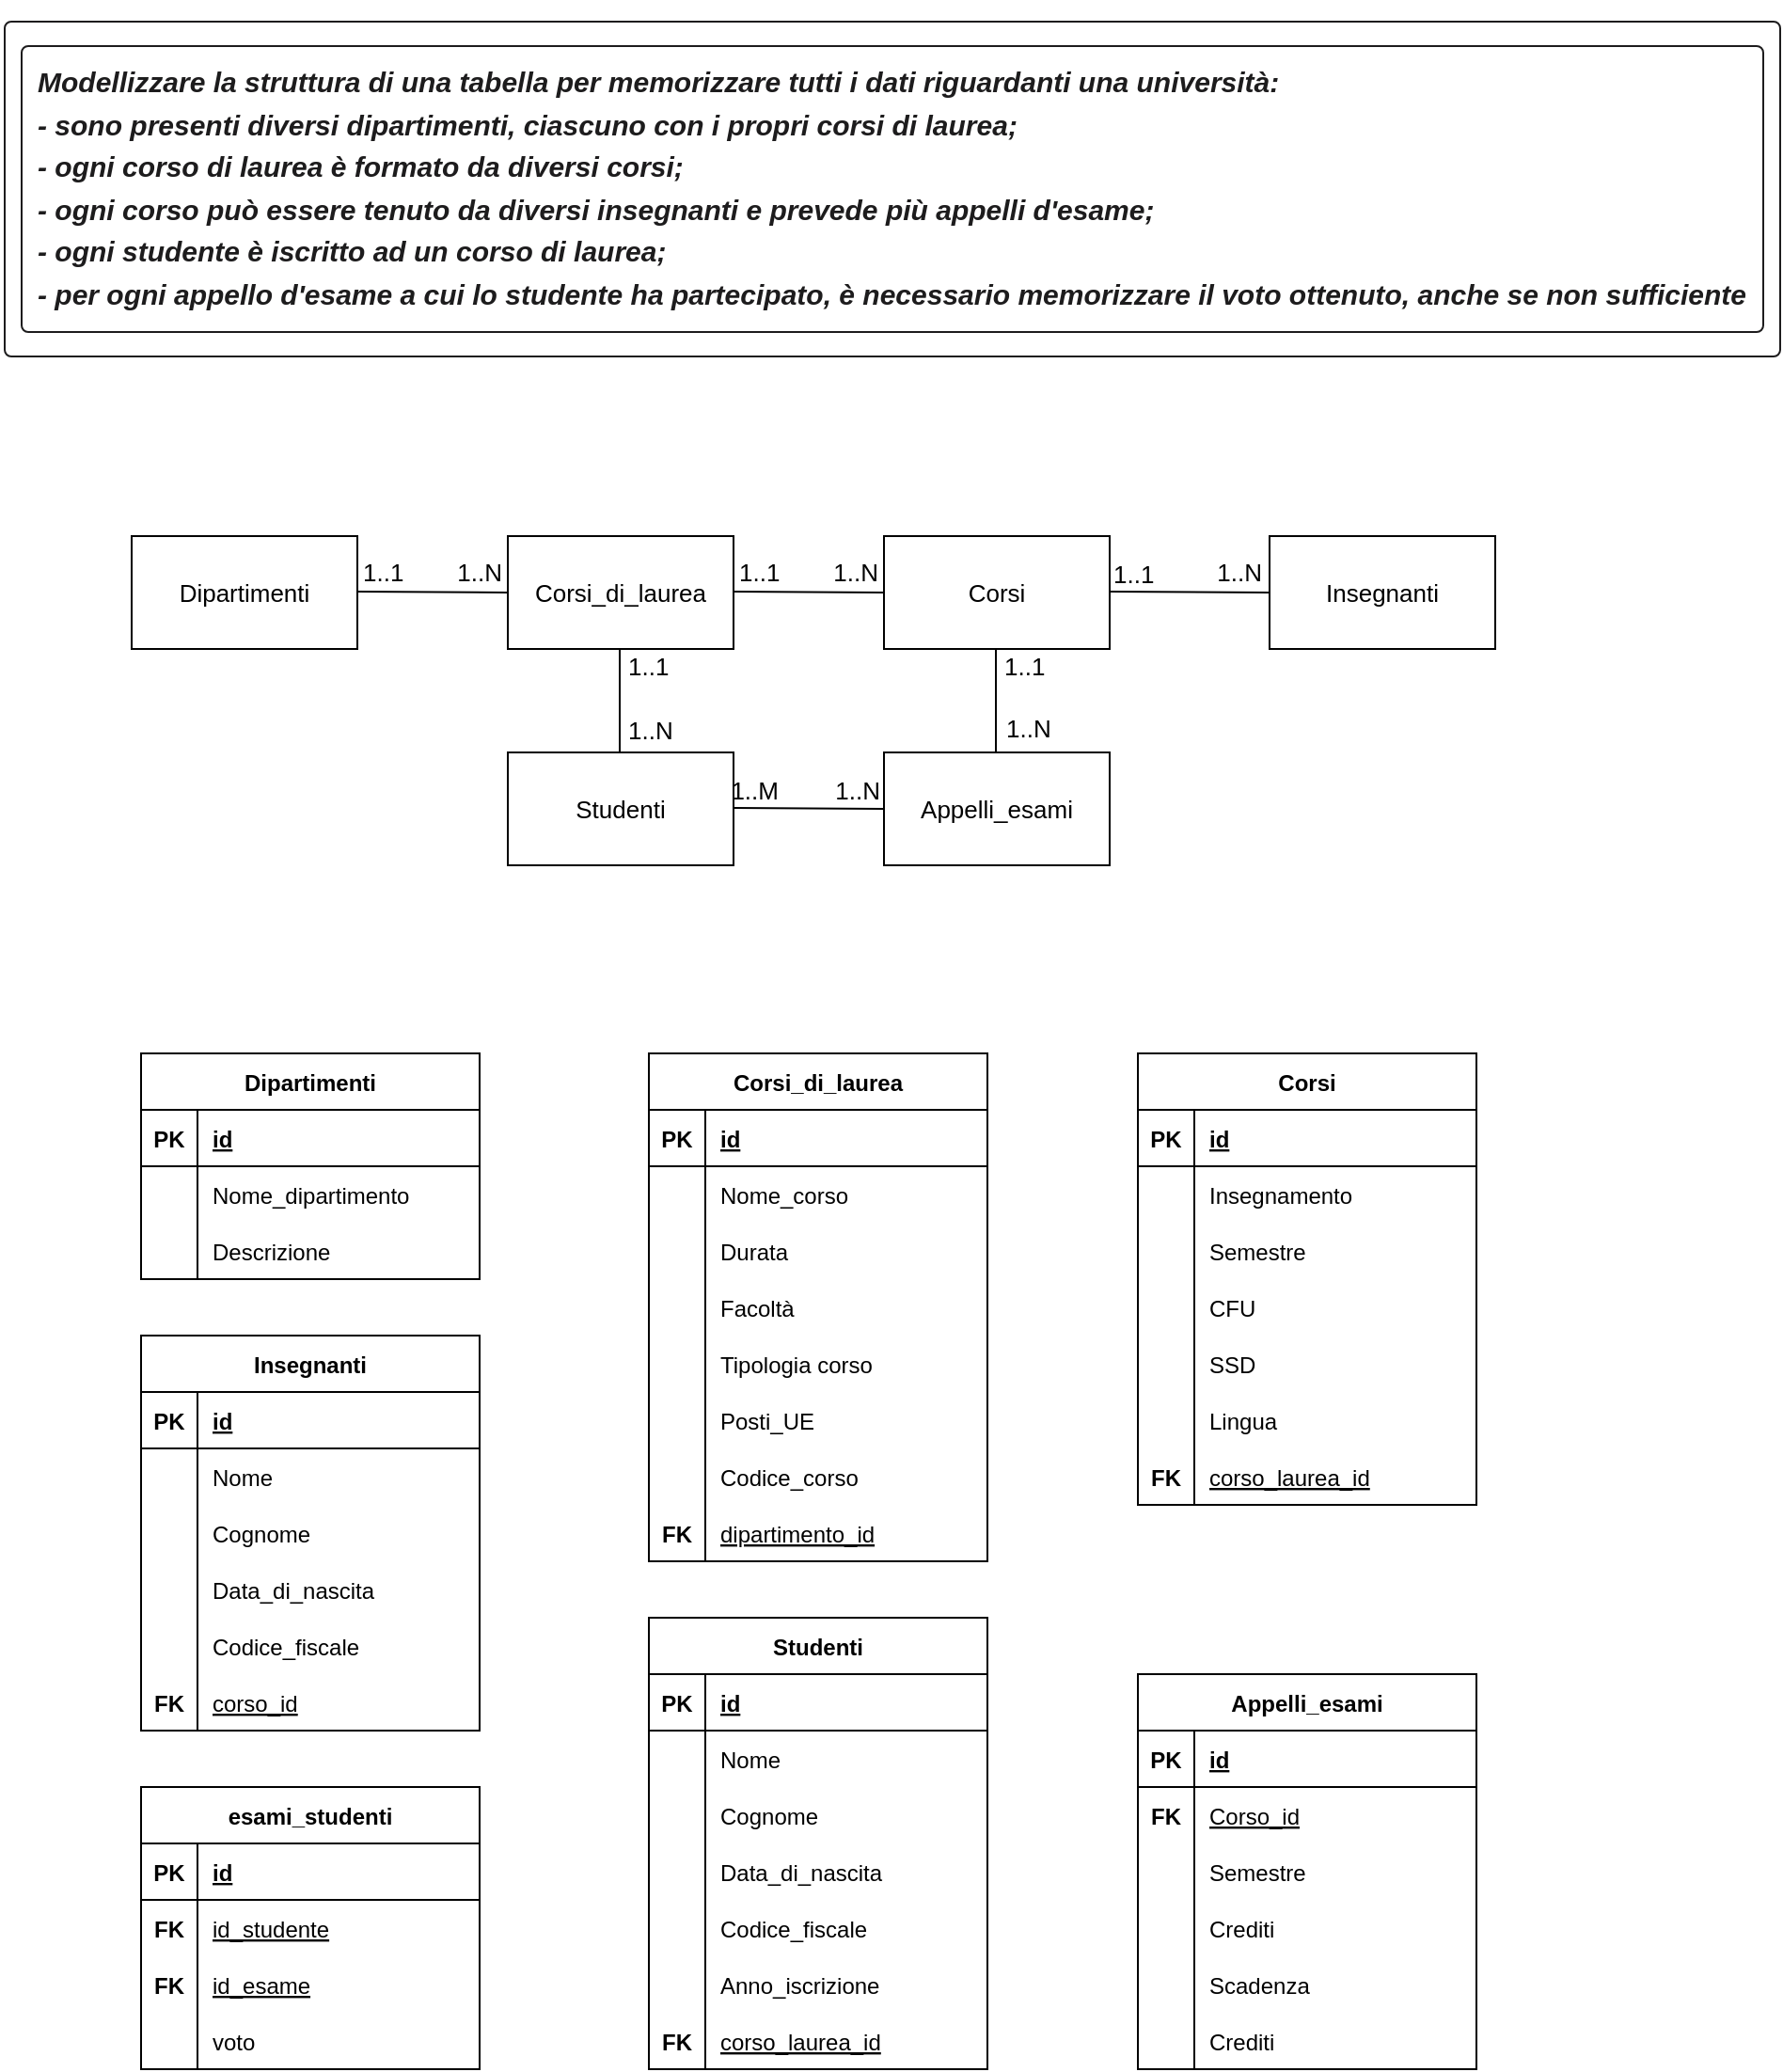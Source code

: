 <mxfile version="16.2.4" type="device"><diagram id="3vJoPEsGkjB1TqXVkIQj" name="Page-1"><mxGraphModel dx="1217" dy="635" grid="1" gridSize="10" guides="1" tooltips="1" connect="1" arrows="1" fold="1" page="1" pageScale="1" pageWidth="827" pageHeight="1169" math="0" shadow="0"><root><mxCell id="0"/><mxCell id="1" parent="0"/><mxCell id="lKMmhlpcM8oEDnLQY3LL-1" value="Dipartimenti" style="rounded=0;whiteSpace=wrap;html=1;fontSize=13;" parent="1" vertex="1"><mxGeometry x="125" y="285" width="120" height="60" as="geometry"/></mxCell><mxCell id="lKMmhlpcM8oEDnLQY3LL-2" value="Corsi" style="rounded=0;whiteSpace=wrap;html=1;fontSize=13;" parent="1" vertex="1"><mxGeometry x="525" y="285" width="120" height="60" as="geometry"/></mxCell><mxCell id="lKMmhlpcM8oEDnLQY3LL-3" value="Corsi_di_laurea" style="rounded=0;whiteSpace=wrap;html=1;fontSize=13;" parent="1" vertex="1"><mxGeometry x="325" y="285" width="120" height="60" as="geometry"/></mxCell><mxCell id="lKMmhlpcM8oEDnLQY3LL-4" value="Insegnanti" style="rounded=0;whiteSpace=wrap;html=1;fontSize=13;" parent="1" vertex="1"><mxGeometry x="730" y="285" width="120" height="60" as="geometry"/></mxCell><mxCell id="lKMmhlpcM8oEDnLQY3LL-8" value="" style="endArrow=none;html=1;rounded=0;fontSize=13;" parent="1" edge="1"><mxGeometry relative="1" as="geometry"><mxPoint x="245" y="314.5" as="sourcePoint"/><mxPoint x="325" y="315" as="targetPoint"/></mxGeometry></mxCell><mxCell id="lKMmhlpcM8oEDnLQY3LL-9" value="1..1" style="resizable=0;html=1;align=left;verticalAlign=bottom;fontSize=13;" parent="lKMmhlpcM8oEDnLQY3LL-8" connectable="0" vertex="1"><mxGeometry x="-1" relative="1" as="geometry"><mxPoint x="1" as="offset"/></mxGeometry></mxCell><mxCell id="lKMmhlpcM8oEDnLQY3LL-10" value="1..N" style="resizable=0;html=1;align=right;verticalAlign=bottom;fontSize=13;" parent="lKMmhlpcM8oEDnLQY3LL-8" connectable="0" vertex="1"><mxGeometry x="1" relative="1" as="geometry"><mxPoint x="-2" as="offset"/></mxGeometry></mxCell><mxCell id="lKMmhlpcM8oEDnLQY3LL-11" value="" style="endArrow=none;html=1;rounded=0;entryX=0;entryY=0.5;entryDx=0;entryDy=0;fontSize=13;" parent="1" target="lKMmhlpcM8oEDnLQY3LL-4" edge="1"><mxGeometry relative="1" as="geometry"><mxPoint x="645" y="314.5" as="sourcePoint"/><mxPoint x="725" y="315" as="targetPoint"/></mxGeometry></mxCell><mxCell id="lKMmhlpcM8oEDnLQY3LL-13" value="1..N" style="resizable=0;html=1;align=right;verticalAlign=bottom;fontSize=13;" parent="lKMmhlpcM8oEDnLQY3LL-11" connectable="0" vertex="1"><mxGeometry x="1" relative="1" as="geometry"><mxPoint x="-3" as="offset"/></mxGeometry></mxCell><mxCell id="lKMmhlpcM8oEDnLQY3LL-14" value="" style="endArrow=none;html=1;rounded=0;fontSize=13;" parent="1" edge="1"><mxGeometry relative="1" as="geometry"><mxPoint x="445" y="314.5" as="sourcePoint"/><mxPoint x="525" y="315" as="targetPoint"/></mxGeometry></mxCell><mxCell id="lKMmhlpcM8oEDnLQY3LL-15" value="1..1" style="resizable=0;html=1;align=left;verticalAlign=bottom;fontSize=13;" parent="lKMmhlpcM8oEDnLQY3LL-14" connectable="0" vertex="1"><mxGeometry x="-1" relative="1" as="geometry"><mxPoint x="1" as="offset"/></mxGeometry></mxCell><mxCell id="lKMmhlpcM8oEDnLQY3LL-16" value="1..N" style="resizable=0;html=1;align=right;verticalAlign=bottom;fontSize=13;" parent="lKMmhlpcM8oEDnLQY3LL-14" connectable="0" vertex="1"><mxGeometry x="1" relative="1" as="geometry"><mxPoint x="-2" as="offset"/></mxGeometry></mxCell><mxCell id="lKMmhlpcM8oEDnLQY3LL-17" value="Dipartimenti" style="shape=table;startSize=30;container=1;collapsible=1;childLayout=tableLayout;fixedRows=1;rowLines=0;fontStyle=1;align=center;resizeLast=1;" parent="1" vertex="1"><mxGeometry x="130" y="560" width="180" height="120" as="geometry"/></mxCell><mxCell id="lKMmhlpcM8oEDnLQY3LL-18" value="" style="shape=tableRow;horizontal=0;startSize=0;swimlaneHead=0;swimlaneBody=0;fillColor=none;collapsible=0;dropTarget=0;points=[[0,0.5],[1,0.5]];portConstraint=eastwest;top=0;left=0;right=0;bottom=1;" parent="lKMmhlpcM8oEDnLQY3LL-17" vertex="1"><mxGeometry y="30" width="180" height="30" as="geometry"/></mxCell><mxCell id="lKMmhlpcM8oEDnLQY3LL-19" value="PK" style="shape=partialRectangle;connectable=0;fillColor=none;top=0;left=0;bottom=0;right=0;fontStyle=1;overflow=hidden;" parent="lKMmhlpcM8oEDnLQY3LL-18" vertex="1"><mxGeometry width="30" height="30" as="geometry"><mxRectangle width="30" height="30" as="alternateBounds"/></mxGeometry></mxCell><mxCell id="lKMmhlpcM8oEDnLQY3LL-20" value="id" style="shape=partialRectangle;connectable=0;fillColor=none;top=0;left=0;bottom=0;right=0;align=left;spacingLeft=6;fontStyle=5;overflow=hidden;" parent="lKMmhlpcM8oEDnLQY3LL-18" vertex="1"><mxGeometry x="30" width="150" height="30" as="geometry"><mxRectangle width="150" height="30" as="alternateBounds"/></mxGeometry></mxCell><mxCell id="lKMmhlpcM8oEDnLQY3LL-21" value="" style="shape=tableRow;horizontal=0;startSize=0;swimlaneHead=0;swimlaneBody=0;fillColor=none;collapsible=0;dropTarget=0;points=[[0,0.5],[1,0.5]];portConstraint=eastwest;top=0;left=0;right=0;bottom=0;" parent="lKMmhlpcM8oEDnLQY3LL-17" vertex="1"><mxGeometry y="60" width="180" height="30" as="geometry"/></mxCell><mxCell id="lKMmhlpcM8oEDnLQY3LL-22" value="" style="shape=partialRectangle;connectable=0;fillColor=none;top=0;left=0;bottom=0;right=0;editable=1;overflow=hidden;" parent="lKMmhlpcM8oEDnLQY3LL-21" vertex="1"><mxGeometry width="30" height="30" as="geometry"><mxRectangle width="30" height="30" as="alternateBounds"/></mxGeometry></mxCell><mxCell id="lKMmhlpcM8oEDnLQY3LL-23" value="Nome_dipartimento" style="shape=partialRectangle;connectable=0;fillColor=none;top=0;left=0;bottom=0;right=0;align=left;spacingLeft=6;overflow=hidden;" parent="lKMmhlpcM8oEDnLQY3LL-21" vertex="1"><mxGeometry x="30" width="150" height="30" as="geometry"><mxRectangle width="150" height="30" as="alternateBounds"/></mxGeometry></mxCell><mxCell id="lKMmhlpcM8oEDnLQY3LL-24" value="" style="shape=tableRow;horizontal=0;startSize=0;swimlaneHead=0;swimlaneBody=0;fillColor=none;collapsible=0;dropTarget=0;points=[[0,0.5],[1,0.5]];portConstraint=eastwest;top=0;left=0;right=0;bottom=0;" parent="lKMmhlpcM8oEDnLQY3LL-17" vertex="1"><mxGeometry y="90" width="180" height="30" as="geometry"/></mxCell><mxCell id="lKMmhlpcM8oEDnLQY3LL-25" value="" style="shape=partialRectangle;connectable=0;fillColor=none;top=0;left=0;bottom=0;right=0;editable=1;overflow=hidden;" parent="lKMmhlpcM8oEDnLQY3LL-24" vertex="1"><mxGeometry width="30" height="30" as="geometry"><mxRectangle width="30" height="30" as="alternateBounds"/></mxGeometry></mxCell><mxCell id="lKMmhlpcM8oEDnLQY3LL-26" value="Descrizione" style="shape=partialRectangle;connectable=0;fillColor=none;top=0;left=0;bottom=0;right=0;align=left;spacingLeft=6;overflow=hidden;" parent="lKMmhlpcM8oEDnLQY3LL-24" vertex="1"><mxGeometry x="30" width="150" height="30" as="geometry"><mxRectangle width="150" height="30" as="alternateBounds"/></mxGeometry></mxCell><mxCell id="lKMmhlpcM8oEDnLQY3LL-30" value="Corsi_di_laurea" style="shape=table;startSize=30;container=1;collapsible=1;childLayout=tableLayout;fixedRows=1;rowLines=0;fontStyle=1;align=center;resizeLast=1;" parent="1" vertex="1"><mxGeometry x="400" y="560" width="180" height="270" as="geometry"/></mxCell><mxCell id="lKMmhlpcM8oEDnLQY3LL-31" value="" style="shape=tableRow;horizontal=0;startSize=0;swimlaneHead=0;swimlaneBody=0;fillColor=none;collapsible=0;dropTarget=0;points=[[0,0.5],[1,0.5]];portConstraint=eastwest;top=0;left=0;right=0;bottom=1;" parent="lKMmhlpcM8oEDnLQY3LL-30" vertex="1"><mxGeometry y="30" width="180" height="30" as="geometry"/></mxCell><mxCell id="lKMmhlpcM8oEDnLQY3LL-32" value="PK" style="shape=partialRectangle;connectable=0;fillColor=none;top=0;left=0;bottom=0;right=0;fontStyle=1;overflow=hidden;" parent="lKMmhlpcM8oEDnLQY3LL-31" vertex="1"><mxGeometry width="30" height="30" as="geometry"><mxRectangle width="30" height="30" as="alternateBounds"/></mxGeometry></mxCell><mxCell id="lKMmhlpcM8oEDnLQY3LL-33" value="id" style="shape=partialRectangle;connectable=0;fillColor=none;top=0;left=0;bottom=0;right=0;align=left;spacingLeft=6;fontStyle=5;overflow=hidden;" parent="lKMmhlpcM8oEDnLQY3LL-31" vertex="1"><mxGeometry x="30" width="150" height="30" as="geometry"><mxRectangle width="150" height="30" as="alternateBounds"/></mxGeometry></mxCell><mxCell id="lKMmhlpcM8oEDnLQY3LL-34" value="" style="shape=tableRow;horizontal=0;startSize=0;swimlaneHead=0;swimlaneBody=0;fillColor=none;collapsible=0;dropTarget=0;points=[[0,0.5],[1,0.5]];portConstraint=eastwest;top=0;left=0;right=0;bottom=0;" parent="lKMmhlpcM8oEDnLQY3LL-30" vertex="1"><mxGeometry y="60" width="180" height="30" as="geometry"/></mxCell><mxCell id="lKMmhlpcM8oEDnLQY3LL-35" value="" style="shape=partialRectangle;connectable=0;fillColor=none;top=0;left=0;bottom=0;right=0;editable=1;overflow=hidden;" parent="lKMmhlpcM8oEDnLQY3LL-34" vertex="1"><mxGeometry width="30" height="30" as="geometry"><mxRectangle width="30" height="30" as="alternateBounds"/></mxGeometry></mxCell><mxCell id="lKMmhlpcM8oEDnLQY3LL-36" value="Nome_corso" style="shape=partialRectangle;connectable=0;fillColor=none;top=0;left=0;bottom=0;right=0;align=left;spacingLeft=6;overflow=hidden;" parent="lKMmhlpcM8oEDnLQY3LL-34" vertex="1"><mxGeometry x="30" width="150" height="30" as="geometry"><mxRectangle width="150" height="30" as="alternateBounds"/></mxGeometry></mxCell><mxCell id="lKMmhlpcM8oEDnLQY3LL-37" value="" style="shape=tableRow;horizontal=0;startSize=0;swimlaneHead=0;swimlaneBody=0;fillColor=none;collapsible=0;dropTarget=0;points=[[0,0.5],[1,0.5]];portConstraint=eastwest;top=0;left=0;right=0;bottom=0;" parent="lKMmhlpcM8oEDnLQY3LL-30" vertex="1"><mxGeometry y="90" width="180" height="30" as="geometry"/></mxCell><mxCell id="lKMmhlpcM8oEDnLQY3LL-38" value="" style="shape=partialRectangle;connectable=0;fillColor=none;top=0;left=0;bottom=0;right=0;editable=1;overflow=hidden;" parent="lKMmhlpcM8oEDnLQY3LL-37" vertex="1"><mxGeometry width="30" height="30" as="geometry"><mxRectangle width="30" height="30" as="alternateBounds"/></mxGeometry></mxCell><mxCell id="lKMmhlpcM8oEDnLQY3LL-39" value="Durata" style="shape=partialRectangle;connectable=0;fillColor=none;top=0;left=0;bottom=0;right=0;align=left;spacingLeft=6;overflow=hidden;" parent="lKMmhlpcM8oEDnLQY3LL-37" vertex="1"><mxGeometry x="30" width="150" height="30" as="geometry"><mxRectangle width="150" height="30" as="alternateBounds"/></mxGeometry></mxCell><mxCell id="lKMmhlpcM8oEDnLQY3LL-40" value="" style="shape=tableRow;horizontal=0;startSize=0;swimlaneHead=0;swimlaneBody=0;fillColor=none;collapsible=0;dropTarget=0;points=[[0,0.5],[1,0.5]];portConstraint=eastwest;top=0;left=0;right=0;bottom=0;" parent="lKMmhlpcM8oEDnLQY3LL-30" vertex="1"><mxGeometry y="120" width="180" height="30" as="geometry"/></mxCell><mxCell id="lKMmhlpcM8oEDnLQY3LL-41" value="" style="shape=partialRectangle;connectable=0;fillColor=none;top=0;left=0;bottom=0;right=0;editable=1;overflow=hidden;" parent="lKMmhlpcM8oEDnLQY3LL-40" vertex="1"><mxGeometry width="30" height="30" as="geometry"><mxRectangle width="30" height="30" as="alternateBounds"/></mxGeometry></mxCell><mxCell id="lKMmhlpcM8oEDnLQY3LL-42" value="Facoltà" style="shape=partialRectangle;connectable=0;fillColor=none;top=0;left=0;bottom=0;right=0;align=left;spacingLeft=6;overflow=hidden;" parent="lKMmhlpcM8oEDnLQY3LL-40" vertex="1"><mxGeometry x="30" width="150" height="30" as="geometry"><mxRectangle width="150" height="30" as="alternateBounds"/></mxGeometry></mxCell><mxCell id="lKMmhlpcM8oEDnLQY3LL-153" value="" style="shape=tableRow;horizontal=0;startSize=0;swimlaneHead=0;swimlaneBody=0;fillColor=none;collapsible=0;dropTarget=0;points=[[0,0.5],[1,0.5]];portConstraint=eastwest;top=0;left=0;right=0;bottom=0;" parent="lKMmhlpcM8oEDnLQY3LL-30" vertex="1"><mxGeometry y="150" width="180" height="30" as="geometry"/></mxCell><mxCell id="lKMmhlpcM8oEDnLQY3LL-154" value="" style="shape=partialRectangle;connectable=0;fillColor=none;top=0;left=0;bottom=0;right=0;editable=1;overflow=hidden;" parent="lKMmhlpcM8oEDnLQY3LL-153" vertex="1"><mxGeometry width="30" height="30" as="geometry"><mxRectangle width="30" height="30" as="alternateBounds"/></mxGeometry></mxCell><mxCell id="lKMmhlpcM8oEDnLQY3LL-155" value="Tipologia corso" style="shape=partialRectangle;connectable=0;fillColor=none;top=0;left=0;bottom=0;right=0;align=left;spacingLeft=6;overflow=hidden;" parent="lKMmhlpcM8oEDnLQY3LL-153" vertex="1"><mxGeometry x="30" width="150" height="30" as="geometry"><mxRectangle width="150" height="30" as="alternateBounds"/></mxGeometry></mxCell><mxCell id="lKMmhlpcM8oEDnLQY3LL-156" value="" style="shape=tableRow;horizontal=0;startSize=0;swimlaneHead=0;swimlaneBody=0;fillColor=none;collapsible=0;dropTarget=0;points=[[0,0.5],[1,0.5]];portConstraint=eastwest;top=0;left=0;right=0;bottom=0;" parent="lKMmhlpcM8oEDnLQY3LL-30" vertex="1"><mxGeometry y="180" width="180" height="30" as="geometry"/></mxCell><mxCell id="lKMmhlpcM8oEDnLQY3LL-157" value="" style="shape=partialRectangle;connectable=0;fillColor=none;top=0;left=0;bottom=0;right=0;editable=1;overflow=hidden;" parent="lKMmhlpcM8oEDnLQY3LL-156" vertex="1"><mxGeometry width="30" height="30" as="geometry"><mxRectangle width="30" height="30" as="alternateBounds"/></mxGeometry></mxCell><mxCell id="lKMmhlpcM8oEDnLQY3LL-158" value="Posti_UE" style="shape=partialRectangle;connectable=0;fillColor=none;top=0;left=0;bottom=0;right=0;align=left;spacingLeft=6;overflow=hidden;" parent="lKMmhlpcM8oEDnLQY3LL-156" vertex="1"><mxGeometry x="30" width="150" height="30" as="geometry"><mxRectangle width="150" height="30" as="alternateBounds"/></mxGeometry></mxCell><mxCell id="lKMmhlpcM8oEDnLQY3LL-159" value="" style="shape=tableRow;horizontal=0;startSize=0;swimlaneHead=0;swimlaneBody=0;fillColor=none;collapsible=0;dropTarget=0;points=[[0,0.5],[1,0.5]];portConstraint=eastwest;top=0;left=0;right=0;bottom=0;" parent="lKMmhlpcM8oEDnLQY3LL-30" vertex="1"><mxGeometry y="210" width="180" height="30" as="geometry"/></mxCell><mxCell id="lKMmhlpcM8oEDnLQY3LL-160" value="" style="shape=partialRectangle;connectable=0;fillColor=none;top=0;left=0;bottom=0;right=0;editable=1;overflow=hidden;" parent="lKMmhlpcM8oEDnLQY3LL-159" vertex="1"><mxGeometry width="30" height="30" as="geometry"><mxRectangle width="30" height="30" as="alternateBounds"/></mxGeometry></mxCell><mxCell id="lKMmhlpcM8oEDnLQY3LL-161" value="Codice_corso" style="shape=partialRectangle;connectable=0;fillColor=none;top=0;left=0;bottom=0;right=0;align=left;spacingLeft=6;overflow=hidden;" parent="lKMmhlpcM8oEDnLQY3LL-159" vertex="1"><mxGeometry x="30" width="150" height="30" as="geometry"><mxRectangle width="150" height="30" as="alternateBounds"/></mxGeometry></mxCell><mxCell id="lKMmhlpcM8oEDnLQY3LL-162" value="" style="shape=tableRow;horizontal=0;startSize=0;swimlaneHead=0;swimlaneBody=0;fillColor=none;collapsible=0;dropTarget=0;points=[[0,0.5],[1,0.5]];portConstraint=eastwest;top=0;left=0;right=0;bottom=0;" parent="lKMmhlpcM8oEDnLQY3LL-30" vertex="1"><mxGeometry y="240" width="180" height="30" as="geometry"/></mxCell><mxCell id="lKMmhlpcM8oEDnLQY3LL-163" value="FK" style="shape=partialRectangle;connectable=0;fillColor=none;top=0;left=0;bottom=0;right=0;editable=1;overflow=hidden;fontStyle=1" parent="lKMmhlpcM8oEDnLQY3LL-162" vertex="1"><mxGeometry width="30" height="30" as="geometry"><mxRectangle width="30" height="30" as="alternateBounds"/></mxGeometry></mxCell><mxCell id="lKMmhlpcM8oEDnLQY3LL-164" value="dipartimento_id" style="shape=partialRectangle;connectable=0;fillColor=none;top=0;left=0;bottom=0;right=0;align=left;spacingLeft=6;overflow=hidden;fontStyle=4" parent="lKMmhlpcM8oEDnLQY3LL-162" vertex="1"><mxGeometry x="30" width="150" height="30" as="geometry"><mxRectangle width="150" height="30" as="alternateBounds"/></mxGeometry></mxCell><mxCell id="lKMmhlpcM8oEDnLQY3LL-43" value="Corsi" style="shape=table;startSize=30;container=1;collapsible=1;childLayout=tableLayout;fixedRows=1;rowLines=0;fontStyle=1;align=center;resizeLast=1;" parent="1" vertex="1"><mxGeometry x="660" y="560" width="180" height="240" as="geometry"/></mxCell><mxCell id="lKMmhlpcM8oEDnLQY3LL-44" value="" style="shape=tableRow;horizontal=0;startSize=0;swimlaneHead=0;swimlaneBody=0;fillColor=none;collapsible=0;dropTarget=0;points=[[0,0.5],[1,0.5]];portConstraint=eastwest;top=0;left=0;right=0;bottom=1;" parent="lKMmhlpcM8oEDnLQY3LL-43" vertex="1"><mxGeometry y="30" width="180" height="30" as="geometry"/></mxCell><mxCell id="lKMmhlpcM8oEDnLQY3LL-45" value="PK" style="shape=partialRectangle;connectable=0;fillColor=none;top=0;left=0;bottom=0;right=0;fontStyle=1;overflow=hidden;" parent="lKMmhlpcM8oEDnLQY3LL-44" vertex="1"><mxGeometry width="30" height="30" as="geometry"><mxRectangle width="30" height="30" as="alternateBounds"/></mxGeometry></mxCell><mxCell id="lKMmhlpcM8oEDnLQY3LL-46" value="id" style="shape=partialRectangle;connectable=0;fillColor=none;top=0;left=0;bottom=0;right=0;align=left;spacingLeft=6;fontStyle=5;overflow=hidden;" parent="lKMmhlpcM8oEDnLQY3LL-44" vertex="1"><mxGeometry x="30" width="150" height="30" as="geometry"><mxRectangle width="150" height="30" as="alternateBounds"/></mxGeometry></mxCell><mxCell id="lKMmhlpcM8oEDnLQY3LL-47" value="" style="shape=tableRow;horizontal=0;startSize=0;swimlaneHead=0;swimlaneBody=0;fillColor=none;collapsible=0;dropTarget=0;points=[[0,0.5],[1,0.5]];portConstraint=eastwest;top=0;left=0;right=0;bottom=0;" parent="lKMmhlpcM8oEDnLQY3LL-43" vertex="1"><mxGeometry y="60" width="180" height="30" as="geometry"/></mxCell><mxCell id="lKMmhlpcM8oEDnLQY3LL-48" value="" style="shape=partialRectangle;connectable=0;fillColor=none;top=0;left=0;bottom=0;right=0;editable=1;overflow=hidden;" parent="lKMmhlpcM8oEDnLQY3LL-47" vertex="1"><mxGeometry width="30" height="30" as="geometry"><mxRectangle width="30" height="30" as="alternateBounds"/></mxGeometry></mxCell><mxCell id="lKMmhlpcM8oEDnLQY3LL-49" value="Insegnamento" style="shape=partialRectangle;connectable=0;fillColor=none;top=0;left=0;bottom=0;right=0;align=left;spacingLeft=6;overflow=hidden;" parent="lKMmhlpcM8oEDnLQY3LL-47" vertex="1"><mxGeometry x="30" width="150" height="30" as="geometry"><mxRectangle width="150" height="30" as="alternateBounds"/></mxGeometry></mxCell><mxCell id="lKMmhlpcM8oEDnLQY3LL-50" value="" style="shape=tableRow;horizontal=0;startSize=0;swimlaneHead=0;swimlaneBody=0;fillColor=none;collapsible=0;dropTarget=0;points=[[0,0.5],[1,0.5]];portConstraint=eastwest;top=0;left=0;right=0;bottom=0;" parent="lKMmhlpcM8oEDnLQY3LL-43" vertex="1"><mxGeometry y="90" width="180" height="30" as="geometry"/></mxCell><mxCell id="lKMmhlpcM8oEDnLQY3LL-51" value="" style="shape=partialRectangle;connectable=0;fillColor=none;top=0;left=0;bottom=0;right=0;editable=1;overflow=hidden;" parent="lKMmhlpcM8oEDnLQY3LL-50" vertex="1"><mxGeometry width="30" height="30" as="geometry"><mxRectangle width="30" height="30" as="alternateBounds"/></mxGeometry></mxCell><mxCell id="lKMmhlpcM8oEDnLQY3LL-52" value="Semestre" style="shape=partialRectangle;connectable=0;fillColor=none;top=0;left=0;bottom=0;right=0;align=left;spacingLeft=6;overflow=hidden;" parent="lKMmhlpcM8oEDnLQY3LL-50" vertex="1"><mxGeometry x="30" width="150" height="30" as="geometry"><mxRectangle width="150" height="30" as="alternateBounds"/></mxGeometry></mxCell><mxCell id="lKMmhlpcM8oEDnLQY3LL-53" value="" style="shape=tableRow;horizontal=0;startSize=0;swimlaneHead=0;swimlaneBody=0;fillColor=none;collapsible=0;dropTarget=0;points=[[0,0.5],[1,0.5]];portConstraint=eastwest;top=0;left=0;right=0;bottom=0;" parent="lKMmhlpcM8oEDnLQY3LL-43" vertex="1"><mxGeometry y="120" width="180" height="30" as="geometry"/></mxCell><mxCell id="lKMmhlpcM8oEDnLQY3LL-54" value="" style="shape=partialRectangle;connectable=0;fillColor=none;top=0;left=0;bottom=0;right=0;editable=1;overflow=hidden;" parent="lKMmhlpcM8oEDnLQY3LL-53" vertex="1"><mxGeometry width="30" height="30" as="geometry"><mxRectangle width="30" height="30" as="alternateBounds"/></mxGeometry></mxCell><mxCell id="lKMmhlpcM8oEDnLQY3LL-55" value="CFU" style="shape=partialRectangle;connectable=0;fillColor=none;top=0;left=0;bottom=0;right=0;align=left;spacingLeft=6;overflow=hidden;" parent="lKMmhlpcM8oEDnLQY3LL-53" vertex="1"><mxGeometry x="30" width="150" height="30" as="geometry"><mxRectangle width="150" height="30" as="alternateBounds"/></mxGeometry></mxCell><mxCell id="lKMmhlpcM8oEDnLQY3LL-165" value="" style="shape=tableRow;horizontal=0;startSize=0;swimlaneHead=0;swimlaneBody=0;fillColor=none;collapsible=0;dropTarget=0;points=[[0,0.5],[1,0.5]];portConstraint=eastwest;top=0;left=0;right=0;bottom=0;" parent="lKMmhlpcM8oEDnLQY3LL-43" vertex="1"><mxGeometry y="150" width="180" height="30" as="geometry"/></mxCell><mxCell id="lKMmhlpcM8oEDnLQY3LL-166" value="" style="shape=partialRectangle;connectable=0;fillColor=none;top=0;left=0;bottom=0;right=0;editable=1;overflow=hidden;" parent="lKMmhlpcM8oEDnLQY3LL-165" vertex="1"><mxGeometry width="30" height="30" as="geometry"><mxRectangle width="30" height="30" as="alternateBounds"/></mxGeometry></mxCell><mxCell id="lKMmhlpcM8oEDnLQY3LL-167" value="SSD" style="shape=partialRectangle;connectable=0;fillColor=none;top=0;left=0;bottom=0;right=0;align=left;spacingLeft=6;overflow=hidden;" parent="lKMmhlpcM8oEDnLQY3LL-165" vertex="1"><mxGeometry x="30" width="150" height="30" as="geometry"><mxRectangle width="150" height="30" as="alternateBounds"/></mxGeometry></mxCell><mxCell id="lKMmhlpcM8oEDnLQY3LL-168" value="" style="shape=tableRow;horizontal=0;startSize=0;swimlaneHead=0;swimlaneBody=0;fillColor=none;collapsible=0;dropTarget=0;points=[[0,0.5],[1,0.5]];portConstraint=eastwest;top=0;left=0;right=0;bottom=0;" parent="lKMmhlpcM8oEDnLQY3LL-43" vertex="1"><mxGeometry y="180" width="180" height="30" as="geometry"/></mxCell><mxCell id="lKMmhlpcM8oEDnLQY3LL-169" value="" style="shape=partialRectangle;connectable=0;fillColor=none;top=0;left=0;bottom=0;right=0;editable=1;overflow=hidden;" parent="lKMmhlpcM8oEDnLQY3LL-168" vertex="1"><mxGeometry width="30" height="30" as="geometry"><mxRectangle width="30" height="30" as="alternateBounds"/></mxGeometry></mxCell><mxCell id="lKMmhlpcM8oEDnLQY3LL-170" value="Lingua" style="shape=partialRectangle;connectable=0;fillColor=none;top=0;left=0;bottom=0;right=0;align=left;spacingLeft=6;overflow=hidden;" parent="lKMmhlpcM8oEDnLQY3LL-168" vertex="1"><mxGeometry x="30" width="150" height="30" as="geometry"><mxRectangle width="150" height="30" as="alternateBounds"/></mxGeometry></mxCell><mxCell id="lKMmhlpcM8oEDnLQY3LL-171" value="" style="shape=tableRow;horizontal=0;startSize=0;swimlaneHead=0;swimlaneBody=0;fillColor=none;collapsible=0;dropTarget=0;points=[[0,0.5],[1,0.5]];portConstraint=eastwest;top=0;left=0;right=0;bottom=0;" parent="lKMmhlpcM8oEDnLQY3LL-43" vertex="1"><mxGeometry y="210" width="180" height="30" as="geometry"/></mxCell><mxCell id="lKMmhlpcM8oEDnLQY3LL-172" value="FK" style="shape=partialRectangle;connectable=0;fillColor=none;top=0;left=0;bottom=0;right=0;editable=1;overflow=hidden;fontStyle=1" parent="lKMmhlpcM8oEDnLQY3LL-171" vertex="1"><mxGeometry width="30" height="30" as="geometry"><mxRectangle width="30" height="30" as="alternateBounds"/></mxGeometry></mxCell><mxCell id="lKMmhlpcM8oEDnLQY3LL-173" value="corso_laurea_id" style="shape=partialRectangle;connectable=0;fillColor=none;top=0;left=0;bottom=0;right=0;align=left;spacingLeft=6;overflow=hidden;fontStyle=4" parent="lKMmhlpcM8oEDnLQY3LL-171" vertex="1"><mxGeometry x="30" width="150" height="30" as="geometry"><mxRectangle width="150" height="30" as="alternateBounds"/></mxGeometry></mxCell><mxCell id="lKMmhlpcM8oEDnLQY3LL-56" value="Appelli_esami" style="shape=table;startSize=30;container=1;collapsible=1;childLayout=tableLayout;fixedRows=1;rowLines=0;fontStyle=1;align=center;resizeLast=1;" parent="1" vertex="1"><mxGeometry x="660" y="890" width="180" height="210" as="geometry"/></mxCell><mxCell id="lKMmhlpcM8oEDnLQY3LL-57" value="" style="shape=tableRow;horizontal=0;startSize=0;swimlaneHead=0;swimlaneBody=0;fillColor=none;collapsible=0;dropTarget=0;points=[[0,0.5],[1,0.5]];portConstraint=eastwest;top=0;left=0;right=0;bottom=1;" parent="lKMmhlpcM8oEDnLQY3LL-56" vertex="1"><mxGeometry y="30" width="180" height="30" as="geometry"/></mxCell><mxCell id="lKMmhlpcM8oEDnLQY3LL-58" value="PK" style="shape=partialRectangle;connectable=0;fillColor=none;top=0;left=0;bottom=0;right=0;fontStyle=1;overflow=hidden;" parent="lKMmhlpcM8oEDnLQY3LL-57" vertex="1"><mxGeometry width="30" height="30" as="geometry"><mxRectangle width="30" height="30" as="alternateBounds"/></mxGeometry></mxCell><mxCell id="lKMmhlpcM8oEDnLQY3LL-59" value="id" style="shape=partialRectangle;connectable=0;fillColor=none;top=0;left=0;bottom=0;right=0;align=left;spacingLeft=6;fontStyle=5;overflow=hidden;" parent="lKMmhlpcM8oEDnLQY3LL-57" vertex="1"><mxGeometry x="30" width="150" height="30" as="geometry"><mxRectangle width="150" height="30" as="alternateBounds"/></mxGeometry></mxCell><mxCell id="lKMmhlpcM8oEDnLQY3LL-60" value="" style="shape=tableRow;horizontal=0;startSize=0;swimlaneHead=0;swimlaneBody=0;fillColor=none;collapsible=0;dropTarget=0;points=[[0,0.5],[1,0.5]];portConstraint=eastwest;top=0;left=0;right=0;bottom=0;" parent="lKMmhlpcM8oEDnLQY3LL-56" vertex="1"><mxGeometry y="60" width="180" height="30" as="geometry"/></mxCell><mxCell id="lKMmhlpcM8oEDnLQY3LL-61" value="FK" style="shape=partialRectangle;connectable=0;fillColor=none;top=0;left=0;bottom=0;right=0;editable=1;overflow=hidden;fontStyle=1" parent="lKMmhlpcM8oEDnLQY3LL-60" vertex="1"><mxGeometry width="30" height="30" as="geometry"><mxRectangle width="30" height="30" as="alternateBounds"/></mxGeometry></mxCell><mxCell id="lKMmhlpcM8oEDnLQY3LL-62" value="Corso_id" style="shape=partialRectangle;connectable=0;fillColor=none;top=0;left=0;bottom=0;right=0;align=left;spacingLeft=6;overflow=hidden;fontStyle=4" parent="lKMmhlpcM8oEDnLQY3LL-60" vertex="1"><mxGeometry x="30" width="150" height="30" as="geometry"><mxRectangle width="150" height="30" as="alternateBounds"/></mxGeometry></mxCell><mxCell id="lKMmhlpcM8oEDnLQY3LL-63" value="" style="shape=tableRow;horizontal=0;startSize=0;swimlaneHead=0;swimlaneBody=0;fillColor=none;collapsible=0;dropTarget=0;points=[[0,0.5],[1,0.5]];portConstraint=eastwest;top=0;left=0;right=0;bottom=0;" parent="lKMmhlpcM8oEDnLQY3LL-56" vertex="1"><mxGeometry y="90" width="180" height="30" as="geometry"/></mxCell><mxCell id="lKMmhlpcM8oEDnLQY3LL-64" value="" style="shape=partialRectangle;connectable=0;fillColor=none;top=0;left=0;bottom=0;right=0;editable=1;overflow=hidden;" parent="lKMmhlpcM8oEDnLQY3LL-63" vertex="1"><mxGeometry width="30" height="30" as="geometry"><mxRectangle width="30" height="30" as="alternateBounds"/></mxGeometry></mxCell><mxCell id="lKMmhlpcM8oEDnLQY3LL-65" value="Semestre" style="shape=partialRectangle;connectable=0;fillColor=none;top=0;left=0;bottom=0;right=0;align=left;spacingLeft=6;overflow=hidden;" parent="lKMmhlpcM8oEDnLQY3LL-63" vertex="1"><mxGeometry x="30" width="150" height="30" as="geometry"><mxRectangle width="150" height="30" as="alternateBounds"/></mxGeometry></mxCell><mxCell id="lKMmhlpcM8oEDnLQY3LL-66" value="" style="shape=tableRow;horizontal=0;startSize=0;swimlaneHead=0;swimlaneBody=0;fillColor=none;collapsible=0;dropTarget=0;points=[[0,0.5],[1,0.5]];portConstraint=eastwest;top=0;left=0;right=0;bottom=0;" parent="lKMmhlpcM8oEDnLQY3LL-56" vertex="1"><mxGeometry y="120" width="180" height="30" as="geometry"/></mxCell><mxCell id="lKMmhlpcM8oEDnLQY3LL-67" value="" style="shape=partialRectangle;connectable=0;fillColor=none;top=0;left=0;bottom=0;right=0;editable=1;overflow=hidden;" parent="lKMmhlpcM8oEDnLQY3LL-66" vertex="1"><mxGeometry width="30" height="30" as="geometry"><mxRectangle width="30" height="30" as="alternateBounds"/></mxGeometry></mxCell><mxCell id="lKMmhlpcM8oEDnLQY3LL-68" value="Crediti" style="shape=partialRectangle;connectable=0;fillColor=none;top=0;left=0;bottom=0;right=0;align=left;spacingLeft=6;overflow=hidden;" parent="lKMmhlpcM8oEDnLQY3LL-66" vertex="1"><mxGeometry x="30" width="150" height="30" as="geometry"><mxRectangle width="150" height="30" as="alternateBounds"/></mxGeometry></mxCell><mxCell id="lKMmhlpcM8oEDnLQY3LL-191" value="" style="shape=tableRow;horizontal=0;startSize=0;swimlaneHead=0;swimlaneBody=0;fillColor=none;collapsible=0;dropTarget=0;points=[[0,0.5],[1,0.5]];portConstraint=eastwest;top=0;left=0;right=0;bottom=0;" parent="lKMmhlpcM8oEDnLQY3LL-56" vertex="1"><mxGeometry y="150" width="180" height="30" as="geometry"/></mxCell><mxCell id="lKMmhlpcM8oEDnLQY3LL-192" value="" style="shape=partialRectangle;connectable=0;fillColor=none;top=0;left=0;bottom=0;right=0;editable=1;overflow=hidden;" parent="lKMmhlpcM8oEDnLQY3LL-191" vertex="1"><mxGeometry width="30" height="30" as="geometry"><mxRectangle width="30" height="30" as="alternateBounds"/></mxGeometry></mxCell><mxCell id="lKMmhlpcM8oEDnLQY3LL-193" value="Scadenza" style="shape=partialRectangle;connectable=0;fillColor=none;top=0;left=0;bottom=0;right=0;align=left;spacingLeft=6;overflow=hidden;" parent="lKMmhlpcM8oEDnLQY3LL-191" vertex="1"><mxGeometry x="30" width="150" height="30" as="geometry"><mxRectangle width="150" height="30" as="alternateBounds"/></mxGeometry></mxCell><mxCell id="lKMmhlpcM8oEDnLQY3LL-194" value="" style="shape=tableRow;horizontal=0;startSize=0;swimlaneHead=0;swimlaneBody=0;fillColor=none;collapsible=0;dropTarget=0;points=[[0,0.5],[1,0.5]];portConstraint=eastwest;top=0;left=0;right=0;bottom=0;" parent="lKMmhlpcM8oEDnLQY3LL-56" vertex="1"><mxGeometry y="180" width="180" height="30" as="geometry"/></mxCell><mxCell id="lKMmhlpcM8oEDnLQY3LL-195" value="" style="shape=partialRectangle;connectable=0;fillColor=none;top=0;left=0;bottom=0;right=0;editable=1;overflow=hidden;" parent="lKMmhlpcM8oEDnLQY3LL-194" vertex="1"><mxGeometry width="30" height="30" as="geometry"><mxRectangle width="30" height="30" as="alternateBounds"/></mxGeometry></mxCell><mxCell id="lKMmhlpcM8oEDnLQY3LL-196" value="Crediti" style="shape=partialRectangle;connectable=0;fillColor=none;top=0;left=0;bottom=0;right=0;align=left;spacingLeft=6;overflow=hidden;" parent="lKMmhlpcM8oEDnLQY3LL-194" vertex="1"><mxGeometry x="30" width="150" height="30" as="geometry"><mxRectangle width="150" height="30" as="alternateBounds"/></mxGeometry></mxCell><mxCell id="lKMmhlpcM8oEDnLQY3LL-70" value="&lt;pre class=&quot;c-mrkdwn__pre&quot; style=&quot;box-sizing: inherit ; margin: 4px 0px ; padding: 8px ; line-height: 1.5 ; overflow-wrap: break-word ; word-break: normal ; border: 1px solid ; border-radius: 4px ; color: rgb(29 , 28 , 29) ; font-weight: 400 ; letter-spacing: normal ; text-indent: 0px ; text-transform: none ; word-spacing: 0px ; font-size: 15px&quot;&gt;&lt;h4 style=&quot;box-sizing: inherit ; margin-top: 4px ; margin-bottom: 4px ; padding: 8px ; line-height: 1.5 ; overflow-wrap: break-word ; word-break: normal ; border: 1px solid ; border-radius: 4px&quot;&gt;&lt;i style=&quot;line-height: 1.5&quot;&gt;&lt;font face=&quot;Helvetica&quot;&gt;Modellizzare la struttura di una tabella per memorizzare tutti i dati riguardanti una università:&lt;br&gt;- sono presenti diversi dipartimenti, ciascuno con i propri corsi di laurea;&lt;br&gt;- ogni corso di laurea è formato da diversi corsi;&lt;br&gt;- ogni corso può essere tenuto da diversi insegnanti e prevede più appelli d'esame;&lt;br&gt;- ogni studente è iscritto ad un corso di laurea;&lt;br&gt;- per ogni appello d'esame a cui lo studente ha partecipato, è necessario memorizzare il voto ottenuto, anche se non sufficiente&lt;/font&gt;&lt;/i&gt;&lt;/h4&gt;&lt;/pre&gt;" style="text;whiteSpace=wrap;html=1;align=left;" parent="1" vertex="1"><mxGeometry x="55" width="870" height="170" as="geometry"/></mxCell><mxCell id="lKMmhlpcM8oEDnLQY3LL-73" value="" style="endArrow=none;html=1;rounded=0;fontSize=13;" parent="1" edge="1"><mxGeometry relative="1" as="geometry"><mxPoint x="584.5" y="345" as="sourcePoint"/><mxPoint x="584.5" y="400.5" as="targetPoint"/></mxGeometry></mxCell><mxCell id="lKMmhlpcM8oEDnLQY3LL-74" value="1..1" style="resizable=0;html=1;align=left;verticalAlign=bottom;fontSize=13;" parent="lKMmhlpcM8oEDnLQY3LL-73" connectable="0" vertex="1"><mxGeometry x="-1" relative="1" as="geometry"><mxPoint x="2" y="19" as="offset"/></mxGeometry></mxCell><mxCell id="lKMmhlpcM8oEDnLQY3LL-76" value="Appelli_esami" style="rounded=0;whiteSpace=wrap;html=1;fontSize=13;" parent="1" vertex="1"><mxGeometry x="525" y="400" width="120" height="60" as="geometry"/></mxCell><mxCell id="lKMmhlpcM8oEDnLQY3LL-78" value="Studenti" style="rounded=0;whiteSpace=wrap;html=1;fontSize=13;" parent="1" vertex="1"><mxGeometry x="325" y="400" width="120" height="60" as="geometry"/></mxCell><mxCell id="lKMmhlpcM8oEDnLQY3LL-79" value="" style="endArrow=none;html=1;rounded=0;fontSize=13;" parent="1" edge="1"><mxGeometry relative="1" as="geometry"><mxPoint x="384.5" y="345" as="sourcePoint"/><mxPoint x="384.5" y="400.5" as="targetPoint"/></mxGeometry></mxCell><mxCell id="lKMmhlpcM8oEDnLQY3LL-80" value="1..1" style="resizable=0;html=1;align=left;verticalAlign=bottom;fontSize=13;" parent="lKMmhlpcM8oEDnLQY3LL-79" connectable="0" vertex="1"><mxGeometry x="-1" relative="1" as="geometry"><mxPoint x="2" y="19" as="offset"/></mxGeometry></mxCell><mxCell id="lKMmhlpcM8oEDnLQY3LL-82" value="1..N" style="resizable=0;html=1;align=left;verticalAlign=bottom;fontSize=13;" parent="1" connectable="0" vertex="1"><mxGeometry x="386.5" y="398" as="geometry"/></mxCell><mxCell id="lKMmhlpcM8oEDnLQY3LL-83" value="1..N" style="resizable=0;html=1;align=left;verticalAlign=bottom;fontSize=13;" parent="1" connectable="0" vertex="1"><mxGeometry x="587.5" y="397" as="geometry"/></mxCell><mxCell id="lKMmhlpcM8oEDnLQY3LL-84" value="" style="endArrow=none;html=1;rounded=0;fontFamily=Helvetica;fontSize=13;entryX=0;entryY=0.5;entryDx=0;entryDy=0;" parent="1" target="lKMmhlpcM8oEDnLQY3LL-76" edge="1"><mxGeometry width="50" height="50" relative="1" as="geometry"><mxPoint x="445" y="429.5" as="sourcePoint"/><mxPoint x="505" y="429.5" as="targetPoint"/></mxGeometry></mxCell><mxCell id="lKMmhlpcM8oEDnLQY3LL-86" value="1..N" style="resizable=0;html=1;align=right;verticalAlign=bottom;fontSize=13;" parent="1" connectable="0" vertex="1"><mxGeometry x="523.998" y="430.0" as="geometry"/></mxCell><mxCell id="lKMmhlpcM8oEDnLQY3LL-89" value="1..M" style="resizable=0;html=1;align=right;verticalAlign=bottom;fontSize=13;" parent="1" connectable="0" vertex="1"><mxGeometry x="469.998" y="430.0" as="geometry"/></mxCell><mxCell id="lKMmhlpcM8oEDnLQY3LL-90" value="Studenti" style="shape=table;startSize=30;container=1;collapsible=1;childLayout=tableLayout;fixedRows=1;rowLines=0;fontStyle=1;align=center;resizeLast=1;" parent="1" vertex="1"><mxGeometry x="400" y="860" width="180" height="240" as="geometry"/></mxCell><mxCell id="lKMmhlpcM8oEDnLQY3LL-91" value="" style="shape=tableRow;horizontal=0;startSize=0;swimlaneHead=0;swimlaneBody=0;fillColor=none;collapsible=0;dropTarget=0;points=[[0,0.5],[1,0.5]];portConstraint=eastwest;top=0;left=0;right=0;bottom=1;" parent="lKMmhlpcM8oEDnLQY3LL-90" vertex="1"><mxGeometry y="30" width="180" height="30" as="geometry"/></mxCell><mxCell id="lKMmhlpcM8oEDnLQY3LL-92" value="PK" style="shape=partialRectangle;connectable=0;fillColor=none;top=0;left=0;bottom=0;right=0;fontStyle=1;overflow=hidden;" parent="lKMmhlpcM8oEDnLQY3LL-91" vertex="1"><mxGeometry width="30" height="30" as="geometry"><mxRectangle width="30" height="30" as="alternateBounds"/></mxGeometry></mxCell><mxCell id="lKMmhlpcM8oEDnLQY3LL-93" value="id" style="shape=partialRectangle;connectable=0;fillColor=none;top=0;left=0;bottom=0;right=0;align=left;spacingLeft=6;fontStyle=5;overflow=hidden;" parent="lKMmhlpcM8oEDnLQY3LL-91" vertex="1"><mxGeometry x="30" width="150" height="30" as="geometry"><mxRectangle width="150" height="30" as="alternateBounds"/></mxGeometry></mxCell><mxCell id="lKMmhlpcM8oEDnLQY3LL-94" value="" style="shape=tableRow;horizontal=0;startSize=0;swimlaneHead=0;swimlaneBody=0;fillColor=none;collapsible=0;dropTarget=0;points=[[0,0.5],[1,0.5]];portConstraint=eastwest;top=0;left=0;right=0;bottom=0;" parent="lKMmhlpcM8oEDnLQY3LL-90" vertex="1"><mxGeometry y="60" width="180" height="30" as="geometry"/></mxCell><mxCell id="lKMmhlpcM8oEDnLQY3LL-95" value="" style="shape=partialRectangle;connectable=0;fillColor=none;top=0;left=0;bottom=0;right=0;editable=1;overflow=hidden;" parent="lKMmhlpcM8oEDnLQY3LL-94" vertex="1"><mxGeometry width="30" height="30" as="geometry"><mxRectangle width="30" height="30" as="alternateBounds"/></mxGeometry></mxCell><mxCell id="lKMmhlpcM8oEDnLQY3LL-96" value="Nome" style="shape=partialRectangle;connectable=0;fillColor=none;top=0;left=0;bottom=0;right=0;align=left;spacingLeft=6;overflow=hidden;" parent="lKMmhlpcM8oEDnLQY3LL-94" vertex="1"><mxGeometry x="30" width="150" height="30" as="geometry"><mxRectangle width="150" height="30" as="alternateBounds"/></mxGeometry></mxCell><mxCell id="lKMmhlpcM8oEDnLQY3LL-97" value="" style="shape=tableRow;horizontal=0;startSize=0;swimlaneHead=0;swimlaneBody=0;fillColor=none;collapsible=0;dropTarget=0;points=[[0,0.5],[1,0.5]];portConstraint=eastwest;top=0;left=0;right=0;bottom=0;" parent="lKMmhlpcM8oEDnLQY3LL-90" vertex="1"><mxGeometry y="90" width="180" height="30" as="geometry"/></mxCell><mxCell id="lKMmhlpcM8oEDnLQY3LL-98" value="" style="shape=partialRectangle;connectable=0;fillColor=none;top=0;left=0;bottom=0;right=0;editable=1;overflow=hidden;" parent="lKMmhlpcM8oEDnLQY3LL-97" vertex="1"><mxGeometry width="30" height="30" as="geometry"><mxRectangle width="30" height="30" as="alternateBounds"/></mxGeometry></mxCell><mxCell id="lKMmhlpcM8oEDnLQY3LL-99" value="Cognome" style="shape=partialRectangle;connectable=0;fillColor=none;top=0;left=0;bottom=0;right=0;align=left;spacingLeft=6;overflow=hidden;" parent="lKMmhlpcM8oEDnLQY3LL-97" vertex="1"><mxGeometry x="30" width="150" height="30" as="geometry"><mxRectangle width="150" height="30" as="alternateBounds"/></mxGeometry></mxCell><mxCell id="lKMmhlpcM8oEDnLQY3LL-100" value="" style="shape=tableRow;horizontal=0;startSize=0;swimlaneHead=0;swimlaneBody=0;fillColor=none;collapsible=0;dropTarget=0;points=[[0,0.5],[1,0.5]];portConstraint=eastwest;top=0;left=0;right=0;bottom=0;" parent="lKMmhlpcM8oEDnLQY3LL-90" vertex="1"><mxGeometry y="120" width="180" height="30" as="geometry"/></mxCell><mxCell id="lKMmhlpcM8oEDnLQY3LL-101" value="" style="shape=partialRectangle;connectable=0;fillColor=none;top=0;left=0;bottom=0;right=0;editable=1;overflow=hidden;" parent="lKMmhlpcM8oEDnLQY3LL-100" vertex="1"><mxGeometry width="30" height="30" as="geometry"><mxRectangle width="30" height="30" as="alternateBounds"/></mxGeometry></mxCell><mxCell id="lKMmhlpcM8oEDnLQY3LL-102" value="Data_di_nascita" style="shape=partialRectangle;connectable=0;fillColor=none;top=0;left=0;bottom=0;right=0;align=left;spacingLeft=6;overflow=hidden;" parent="lKMmhlpcM8oEDnLQY3LL-100" vertex="1"><mxGeometry x="30" width="150" height="30" as="geometry"><mxRectangle width="150" height="30" as="alternateBounds"/></mxGeometry></mxCell><mxCell id="lKMmhlpcM8oEDnLQY3LL-182" value="" style="shape=tableRow;horizontal=0;startSize=0;swimlaneHead=0;swimlaneBody=0;fillColor=none;collapsible=0;dropTarget=0;points=[[0,0.5],[1,0.5]];portConstraint=eastwest;top=0;left=0;right=0;bottom=0;" parent="lKMmhlpcM8oEDnLQY3LL-90" vertex="1"><mxGeometry y="150" width="180" height="30" as="geometry"/></mxCell><mxCell id="lKMmhlpcM8oEDnLQY3LL-183" value="" style="shape=partialRectangle;connectable=0;fillColor=none;top=0;left=0;bottom=0;right=0;editable=1;overflow=hidden;" parent="lKMmhlpcM8oEDnLQY3LL-182" vertex="1"><mxGeometry width="30" height="30" as="geometry"><mxRectangle width="30" height="30" as="alternateBounds"/></mxGeometry></mxCell><mxCell id="lKMmhlpcM8oEDnLQY3LL-184" value="Codice_fiscale" style="shape=partialRectangle;connectable=0;fillColor=none;top=0;left=0;bottom=0;right=0;align=left;spacingLeft=6;overflow=hidden;" parent="lKMmhlpcM8oEDnLQY3LL-182" vertex="1"><mxGeometry x="30" width="150" height="30" as="geometry"><mxRectangle width="150" height="30" as="alternateBounds"/></mxGeometry></mxCell><mxCell id="lKMmhlpcM8oEDnLQY3LL-185" value="" style="shape=tableRow;horizontal=0;startSize=0;swimlaneHead=0;swimlaneBody=0;fillColor=none;collapsible=0;dropTarget=0;points=[[0,0.5],[1,0.5]];portConstraint=eastwest;top=0;left=0;right=0;bottom=0;" parent="lKMmhlpcM8oEDnLQY3LL-90" vertex="1"><mxGeometry y="180" width="180" height="30" as="geometry"/></mxCell><mxCell id="lKMmhlpcM8oEDnLQY3LL-186" value="" style="shape=partialRectangle;connectable=0;fillColor=none;top=0;left=0;bottom=0;right=0;editable=1;overflow=hidden;" parent="lKMmhlpcM8oEDnLQY3LL-185" vertex="1"><mxGeometry width="30" height="30" as="geometry"><mxRectangle width="30" height="30" as="alternateBounds"/></mxGeometry></mxCell><mxCell id="lKMmhlpcM8oEDnLQY3LL-187" value="Anno_iscrizione" style="shape=partialRectangle;connectable=0;fillColor=none;top=0;left=0;bottom=0;right=0;align=left;spacingLeft=6;overflow=hidden;" parent="lKMmhlpcM8oEDnLQY3LL-185" vertex="1"><mxGeometry x="30" width="150" height="30" as="geometry"><mxRectangle width="150" height="30" as="alternateBounds"/></mxGeometry></mxCell><mxCell id="lKMmhlpcM8oEDnLQY3LL-188" value="" style="shape=tableRow;horizontal=0;startSize=0;swimlaneHead=0;swimlaneBody=0;fillColor=none;collapsible=0;dropTarget=0;points=[[0,0.5],[1,0.5]];portConstraint=eastwest;top=0;left=0;right=0;bottom=0;" parent="lKMmhlpcM8oEDnLQY3LL-90" vertex="1"><mxGeometry y="210" width="180" height="30" as="geometry"/></mxCell><mxCell id="lKMmhlpcM8oEDnLQY3LL-189" value="FK" style="shape=partialRectangle;connectable=0;fillColor=none;top=0;left=0;bottom=0;right=0;editable=1;overflow=hidden;fontStyle=1" parent="lKMmhlpcM8oEDnLQY3LL-188" vertex="1"><mxGeometry width="30" height="30" as="geometry"><mxRectangle width="30" height="30" as="alternateBounds"/></mxGeometry></mxCell><mxCell id="lKMmhlpcM8oEDnLQY3LL-190" value="corso_laurea_id" style="shape=partialRectangle;connectable=0;fillColor=none;top=0;left=0;bottom=0;right=0;align=left;spacingLeft=6;overflow=hidden;fontStyle=4" parent="lKMmhlpcM8oEDnLQY3LL-188" vertex="1"><mxGeometry x="30" width="150" height="30" as="geometry"><mxRectangle width="150" height="30" as="alternateBounds"/></mxGeometry></mxCell><mxCell id="lKMmhlpcM8oEDnLQY3LL-103" value="Insegnanti" style="shape=table;startSize=30;container=1;collapsible=1;childLayout=tableLayout;fixedRows=1;rowLines=0;fontStyle=1;align=center;resizeLast=1;" parent="1" vertex="1"><mxGeometry x="130" y="710" width="180" height="210" as="geometry"/></mxCell><mxCell id="lKMmhlpcM8oEDnLQY3LL-104" value="" style="shape=tableRow;horizontal=0;startSize=0;swimlaneHead=0;swimlaneBody=0;fillColor=none;collapsible=0;dropTarget=0;points=[[0,0.5],[1,0.5]];portConstraint=eastwest;top=0;left=0;right=0;bottom=1;" parent="lKMmhlpcM8oEDnLQY3LL-103" vertex="1"><mxGeometry y="30" width="180" height="30" as="geometry"/></mxCell><mxCell id="lKMmhlpcM8oEDnLQY3LL-105" value="PK" style="shape=partialRectangle;connectable=0;fillColor=none;top=0;left=0;bottom=0;right=0;fontStyle=1;overflow=hidden;" parent="lKMmhlpcM8oEDnLQY3LL-104" vertex="1"><mxGeometry width="30" height="30" as="geometry"><mxRectangle width="30" height="30" as="alternateBounds"/></mxGeometry></mxCell><mxCell id="lKMmhlpcM8oEDnLQY3LL-106" value="id" style="shape=partialRectangle;connectable=0;fillColor=none;top=0;left=0;bottom=0;right=0;align=left;spacingLeft=6;fontStyle=5;overflow=hidden;" parent="lKMmhlpcM8oEDnLQY3LL-104" vertex="1"><mxGeometry x="30" width="150" height="30" as="geometry"><mxRectangle width="150" height="30" as="alternateBounds"/></mxGeometry></mxCell><mxCell id="lKMmhlpcM8oEDnLQY3LL-107" value="" style="shape=tableRow;horizontal=0;startSize=0;swimlaneHead=0;swimlaneBody=0;fillColor=none;collapsible=0;dropTarget=0;points=[[0,0.5],[1,0.5]];portConstraint=eastwest;top=0;left=0;right=0;bottom=0;" parent="lKMmhlpcM8oEDnLQY3LL-103" vertex="1"><mxGeometry y="60" width="180" height="30" as="geometry"/></mxCell><mxCell id="lKMmhlpcM8oEDnLQY3LL-108" value="" style="shape=partialRectangle;connectable=0;fillColor=none;top=0;left=0;bottom=0;right=0;editable=1;overflow=hidden;" parent="lKMmhlpcM8oEDnLQY3LL-107" vertex="1"><mxGeometry width="30" height="30" as="geometry"><mxRectangle width="30" height="30" as="alternateBounds"/></mxGeometry></mxCell><mxCell id="lKMmhlpcM8oEDnLQY3LL-109" value="Nome" style="shape=partialRectangle;connectable=0;fillColor=none;top=0;left=0;bottom=0;right=0;align=left;spacingLeft=6;overflow=hidden;" parent="lKMmhlpcM8oEDnLQY3LL-107" vertex="1"><mxGeometry x="30" width="150" height="30" as="geometry"><mxRectangle width="150" height="30" as="alternateBounds"/></mxGeometry></mxCell><mxCell id="lKMmhlpcM8oEDnLQY3LL-110" value="" style="shape=tableRow;horizontal=0;startSize=0;swimlaneHead=0;swimlaneBody=0;fillColor=none;collapsible=0;dropTarget=0;points=[[0,0.5],[1,0.5]];portConstraint=eastwest;top=0;left=0;right=0;bottom=0;" parent="lKMmhlpcM8oEDnLQY3LL-103" vertex="1"><mxGeometry y="90" width="180" height="30" as="geometry"/></mxCell><mxCell id="lKMmhlpcM8oEDnLQY3LL-111" value="" style="shape=partialRectangle;connectable=0;fillColor=none;top=0;left=0;bottom=0;right=0;editable=1;overflow=hidden;" parent="lKMmhlpcM8oEDnLQY3LL-110" vertex="1"><mxGeometry width="30" height="30" as="geometry"><mxRectangle width="30" height="30" as="alternateBounds"/></mxGeometry></mxCell><mxCell id="lKMmhlpcM8oEDnLQY3LL-112" value="Cognome" style="shape=partialRectangle;connectable=0;fillColor=none;top=0;left=0;bottom=0;right=0;align=left;spacingLeft=6;overflow=hidden;" parent="lKMmhlpcM8oEDnLQY3LL-110" vertex="1"><mxGeometry x="30" width="150" height="30" as="geometry"><mxRectangle width="150" height="30" as="alternateBounds"/></mxGeometry></mxCell><mxCell id="lKMmhlpcM8oEDnLQY3LL-113" value="" style="shape=tableRow;horizontal=0;startSize=0;swimlaneHead=0;swimlaneBody=0;fillColor=none;collapsible=0;dropTarget=0;points=[[0,0.5],[1,0.5]];portConstraint=eastwest;top=0;left=0;right=0;bottom=0;" parent="lKMmhlpcM8oEDnLQY3LL-103" vertex="1"><mxGeometry y="120" width="180" height="30" as="geometry"/></mxCell><mxCell id="lKMmhlpcM8oEDnLQY3LL-114" value="" style="shape=partialRectangle;connectable=0;fillColor=none;top=0;left=0;bottom=0;right=0;editable=1;overflow=hidden;" parent="lKMmhlpcM8oEDnLQY3LL-113" vertex="1"><mxGeometry width="30" height="30" as="geometry"><mxRectangle width="30" height="30" as="alternateBounds"/></mxGeometry></mxCell><mxCell id="lKMmhlpcM8oEDnLQY3LL-115" value="Data_di_nascita" style="shape=partialRectangle;connectable=0;fillColor=none;top=0;left=0;bottom=0;right=0;align=left;spacingLeft=6;overflow=hidden;" parent="lKMmhlpcM8oEDnLQY3LL-113" vertex="1"><mxGeometry x="30" width="150" height="30" as="geometry"><mxRectangle width="150" height="30" as="alternateBounds"/></mxGeometry></mxCell><mxCell id="lKMmhlpcM8oEDnLQY3LL-174" value="" style="shape=tableRow;horizontal=0;startSize=0;swimlaneHead=0;swimlaneBody=0;fillColor=none;collapsible=0;dropTarget=0;points=[[0,0.5],[1,0.5]];portConstraint=eastwest;top=0;left=0;right=0;bottom=0;" parent="lKMmhlpcM8oEDnLQY3LL-103" vertex="1"><mxGeometry y="150" width="180" height="30" as="geometry"/></mxCell><mxCell id="lKMmhlpcM8oEDnLQY3LL-175" value="" style="shape=partialRectangle;connectable=0;fillColor=none;top=0;left=0;bottom=0;right=0;editable=1;overflow=hidden;" parent="lKMmhlpcM8oEDnLQY3LL-174" vertex="1"><mxGeometry width="30" height="30" as="geometry"><mxRectangle width="30" height="30" as="alternateBounds"/></mxGeometry></mxCell><mxCell id="lKMmhlpcM8oEDnLQY3LL-176" value="Codice_fiscale" style="shape=partialRectangle;connectable=0;fillColor=none;top=0;left=0;bottom=0;right=0;align=left;spacingLeft=6;overflow=hidden;" parent="lKMmhlpcM8oEDnLQY3LL-174" vertex="1"><mxGeometry x="30" width="150" height="30" as="geometry"><mxRectangle width="150" height="30" as="alternateBounds"/></mxGeometry></mxCell><mxCell id="lKMmhlpcM8oEDnLQY3LL-177" value="" style="shape=tableRow;horizontal=0;startSize=0;swimlaneHead=0;swimlaneBody=0;fillColor=none;collapsible=0;dropTarget=0;points=[[0,0.5],[1,0.5]];portConstraint=eastwest;top=0;left=0;right=0;bottom=0;" parent="lKMmhlpcM8oEDnLQY3LL-103" vertex="1"><mxGeometry y="180" width="180" height="30" as="geometry"/></mxCell><mxCell id="lKMmhlpcM8oEDnLQY3LL-178" value="FK" style="shape=partialRectangle;connectable=0;fillColor=none;top=0;left=0;bottom=0;right=0;editable=1;overflow=hidden;fontStyle=1" parent="lKMmhlpcM8oEDnLQY3LL-177" vertex="1"><mxGeometry width="30" height="30" as="geometry"><mxRectangle width="30" height="30" as="alternateBounds"/></mxGeometry></mxCell><mxCell id="lKMmhlpcM8oEDnLQY3LL-179" value="corso_id" style="shape=partialRectangle;connectable=0;fillColor=none;top=0;left=0;bottom=0;right=0;align=left;spacingLeft=6;overflow=hidden;fontStyle=4" parent="lKMmhlpcM8oEDnLQY3LL-177" vertex="1"><mxGeometry x="30" width="150" height="30" as="geometry"><mxRectangle width="150" height="30" as="alternateBounds"/></mxGeometry></mxCell><mxCell id="lKMmhlpcM8oEDnLQY3LL-116" value="esami_studenti" style="shape=table;startSize=30;container=1;collapsible=1;childLayout=tableLayout;fixedRows=1;rowLines=0;fontStyle=1;align=center;resizeLast=1;" parent="1" vertex="1"><mxGeometry x="130" y="950" width="180" height="150" as="geometry"/></mxCell><mxCell id="lKMmhlpcM8oEDnLQY3LL-117" value="" style="shape=tableRow;horizontal=0;startSize=0;swimlaneHead=0;swimlaneBody=0;fillColor=none;collapsible=0;dropTarget=0;points=[[0,0.5],[1,0.5]];portConstraint=eastwest;top=0;left=0;right=0;bottom=1;" parent="lKMmhlpcM8oEDnLQY3LL-116" vertex="1"><mxGeometry y="30" width="180" height="30" as="geometry"/></mxCell><mxCell id="lKMmhlpcM8oEDnLQY3LL-118" value="PK" style="shape=partialRectangle;connectable=0;fillColor=none;top=0;left=0;bottom=0;right=0;fontStyle=1;overflow=hidden;" parent="lKMmhlpcM8oEDnLQY3LL-117" vertex="1"><mxGeometry width="30" height="30" as="geometry"><mxRectangle width="30" height="30" as="alternateBounds"/></mxGeometry></mxCell><mxCell id="lKMmhlpcM8oEDnLQY3LL-119" value="id" style="shape=partialRectangle;connectable=0;fillColor=none;top=0;left=0;bottom=0;right=0;align=left;spacingLeft=6;fontStyle=5;overflow=hidden;" parent="lKMmhlpcM8oEDnLQY3LL-117" vertex="1"><mxGeometry x="30" width="150" height="30" as="geometry"><mxRectangle width="150" height="30" as="alternateBounds"/></mxGeometry></mxCell><mxCell id="lKMmhlpcM8oEDnLQY3LL-120" value="" style="shape=tableRow;horizontal=0;startSize=0;swimlaneHead=0;swimlaneBody=0;fillColor=none;collapsible=0;dropTarget=0;points=[[0,0.5],[1,0.5]];portConstraint=eastwest;top=0;left=0;right=0;bottom=0;" parent="lKMmhlpcM8oEDnLQY3LL-116" vertex="1"><mxGeometry y="60" width="180" height="30" as="geometry"/></mxCell><mxCell id="lKMmhlpcM8oEDnLQY3LL-121" value="FK" style="shape=partialRectangle;connectable=0;fillColor=none;top=0;left=0;bottom=0;right=0;editable=1;overflow=hidden;fontStyle=1" parent="lKMmhlpcM8oEDnLQY3LL-120" vertex="1"><mxGeometry width="30" height="30" as="geometry"><mxRectangle width="30" height="30" as="alternateBounds"/></mxGeometry></mxCell><mxCell id="lKMmhlpcM8oEDnLQY3LL-122" value="id_studente" style="shape=partialRectangle;connectable=0;fillColor=none;top=0;left=0;bottom=0;right=0;align=left;spacingLeft=6;overflow=hidden;fontStyle=4" parent="lKMmhlpcM8oEDnLQY3LL-120" vertex="1"><mxGeometry x="30" width="150" height="30" as="geometry"><mxRectangle width="150" height="30" as="alternateBounds"/></mxGeometry></mxCell><mxCell id="lKMmhlpcM8oEDnLQY3LL-123" value="" style="shape=tableRow;horizontal=0;startSize=0;swimlaneHead=0;swimlaneBody=0;fillColor=none;collapsible=0;dropTarget=0;points=[[0,0.5],[1,0.5]];portConstraint=eastwest;top=0;left=0;right=0;bottom=0;" parent="lKMmhlpcM8oEDnLQY3LL-116" vertex="1"><mxGeometry y="90" width="180" height="30" as="geometry"/></mxCell><mxCell id="lKMmhlpcM8oEDnLQY3LL-124" value="FK" style="shape=partialRectangle;connectable=0;fillColor=none;top=0;left=0;bottom=0;right=0;editable=1;overflow=hidden;fontStyle=1" parent="lKMmhlpcM8oEDnLQY3LL-123" vertex="1"><mxGeometry width="30" height="30" as="geometry"><mxRectangle width="30" height="30" as="alternateBounds"/></mxGeometry></mxCell><mxCell id="lKMmhlpcM8oEDnLQY3LL-125" value="id_esame" style="shape=partialRectangle;connectable=0;fillColor=none;top=0;left=0;bottom=0;right=0;align=left;spacingLeft=6;overflow=hidden;fontStyle=4;spacingTop=0;" parent="lKMmhlpcM8oEDnLQY3LL-123" vertex="1"><mxGeometry x="30" width="150" height="30" as="geometry"><mxRectangle width="150" height="30" as="alternateBounds"/></mxGeometry></mxCell><mxCell id="lKMmhlpcM8oEDnLQY3LL-126" value="" style="shape=tableRow;horizontal=0;startSize=0;swimlaneHead=0;swimlaneBody=0;fillColor=none;collapsible=0;dropTarget=0;points=[[0,0.5],[1,0.5]];portConstraint=eastwest;top=0;left=0;right=0;bottom=0;" parent="lKMmhlpcM8oEDnLQY3LL-116" vertex="1"><mxGeometry y="120" width="180" height="30" as="geometry"/></mxCell><mxCell id="lKMmhlpcM8oEDnLQY3LL-127" value="" style="shape=partialRectangle;connectable=0;fillColor=none;top=0;left=0;bottom=0;right=0;editable=1;overflow=hidden;" parent="lKMmhlpcM8oEDnLQY3LL-126" vertex="1"><mxGeometry width="30" height="30" as="geometry"><mxRectangle width="30" height="30" as="alternateBounds"/></mxGeometry></mxCell><mxCell id="lKMmhlpcM8oEDnLQY3LL-128" value="voto" style="shape=partialRectangle;connectable=0;fillColor=none;top=0;left=0;bottom=0;right=0;align=left;spacingLeft=6;overflow=hidden;" parent="lKMmhlpcM8oEDnLQY3LL-126" vertex="1"><mxGeometry x="30" width="150" height="30" as="geometry"><mxRectangle width="150" height="30" as="alternateBounds"/></mxGeometry></mxCell><mxCell id="lKMmhlpcM8oEDnLQY3LL-129" value="1..1" style="resizable=0;html=1;align=left;verticalAlign=bottom;fontSize=13;" parent="1" connectable="0" vertex="1"><mxGeometry x="645" y="315" as="geometry"/></mxCell></root></mxGraphModel></diagram></mxfile>